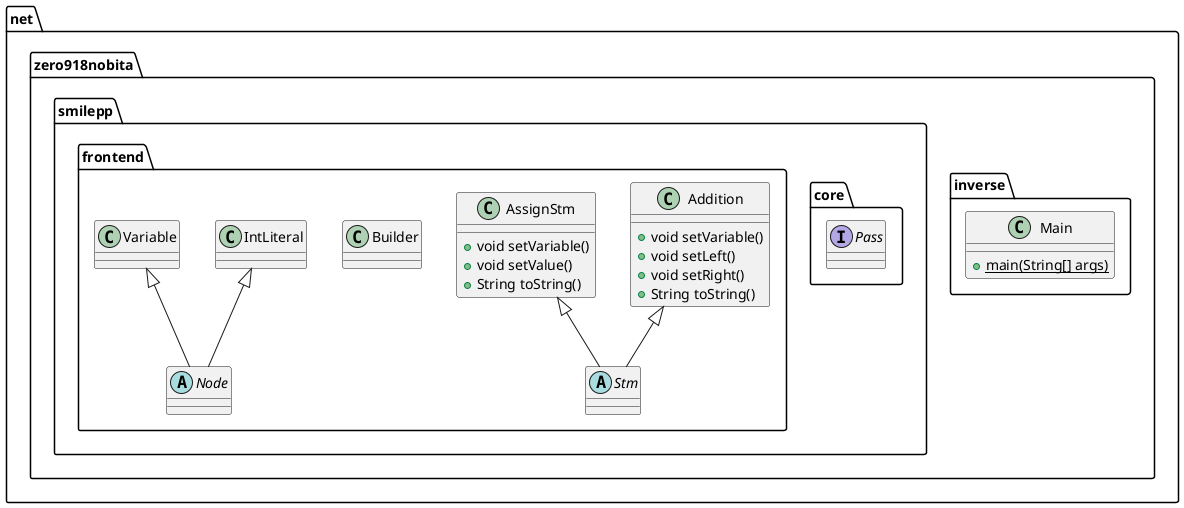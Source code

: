 @startuml

package net.zero918nobita {
  package inverse {
    class Main {
      + {static} main(String[] args)
    }
  }

  package smilepp {
    package core {
      interface Pass
    }

    package frontend {
      class Addition {
        + void setVariable()
        + void setLeft()
        + void setRight()
        + String toString()
      }

      class AssignStm {
        + void setVariable()
        + void setValue()
        + String toString()
      }

      class Builder
      class IntLiteral
      abstract class Node
      abstract class Stm
      class Variable
      Addition <|-- Stm
      AssignStm <|-- Stm
      IntLiteral <|-- Node
      Variable <|-- Node
    }
  }
}

@enduml

